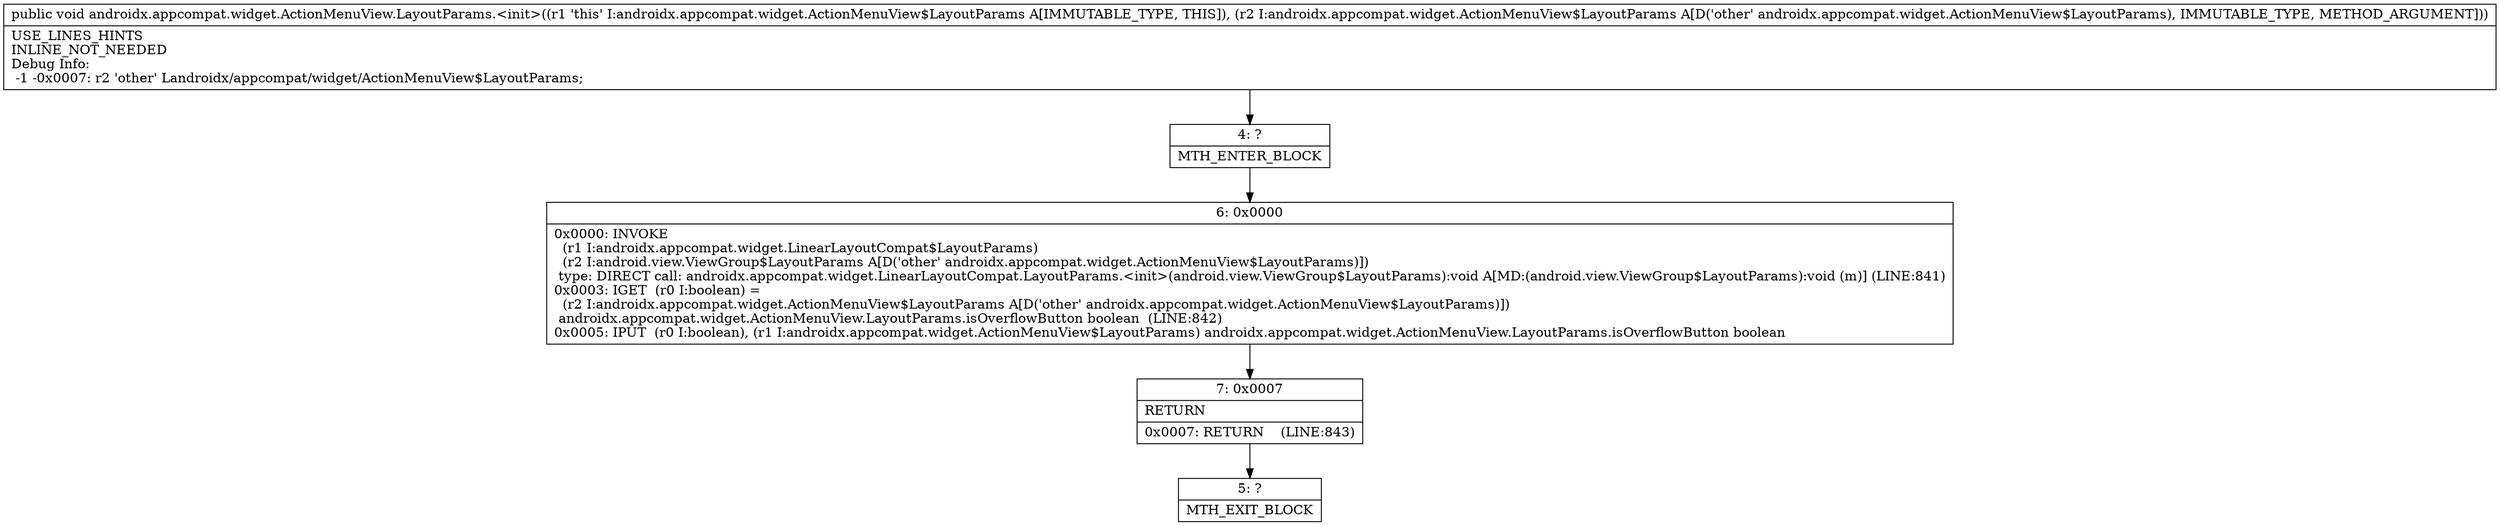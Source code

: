 digraph "CFG forandroidx.appcompat.widget.ActionMenuView.LayoutParams.\<init\>(Landroidx\/appcompat\/widget\/ActionMenuView$LayoutParams;)V" {
Node_4 [shape=record,label="{4\:\ ?|MTH_ENTER_BLOCK\l}"];
Node_6 [shape=record,label="{6\:\ 0x0000|0x0000: INVOKE  \l  (r1 I:androidx.appcompat.widget.LinearLayoutCompat$LayoutParams)\l  (r2 I:android.view.ViewGroup$LayoutParams A[D('other' androidx.appcompat.widget.ActionMenuView$LayoutParams)])\l type: DIRECT call: androidx.appcompat.widget.LinearLayoutCompat.LayoutParams.\<init\>(android.view.ViewGroup$LayoutParams):void A[MD:(android.view.ViewGroup$LayoutParams):void (m)] (LINE:841)\l0x0003: IGET  (r0 I:boolean) = \l  (r2 I:androidx.appcompat.widget.ActionMenuView$LayoutParams A[D('other' androidx.appcompat.widget.ActionMenuView$LayoutParams)])\l androidx.appcompat.widget.ActionMenuView.LayoutParams.isOverflowButton boolean  (LINE:842)\l0x0005: IPUT  (r0 I:boolean), (r1 I:androidx.appcompat.widget.ActionMenuView$LayoutParams) androidx.appcompat.widget.ActionMenuView.LayoutParams.isOverflowButton boolean \l}"];
Node_7 [shape=record,label="{7\:\ 0x0007|RETURN\l|0x0007: RETURN    (LINE:843)\l}"];
Node_5 [shape=record,label="{5\:\ ?|MTH_EXIT_BLOCK\l}"];
MethodNode[shape=record,label="{public void androidx.appcompat.widget.ActionMenuView.LayoutParams.\<init\>((r1 'this' I:androidx.appcompat.widget.ActionMenuView$LayoutParams A[IMMUTABLE_TYPE, THIS]), (r2 I:androidx.appcompat.widget.ActionMenuView$LayoutParams A[D('other' androidx.appcompat.widget.ActionMenuView$LayoutParams), IMMUTABLE_TYPE, METHOD_ARGUMENT]))  | USE_LINES_HINTS\lINLINE_NOT_NEEDED\lDebug Info:\l  \-1 \-0x0007: r2 'other' Landroidx\/appcompat\/widget\/ActionMenuView$LayoutParams;\l}"];
MethodNode -> Node_4;Node_4 -> Node_6;
Node_6 -> Node_7;
Node_7 -> Node_5;
}

